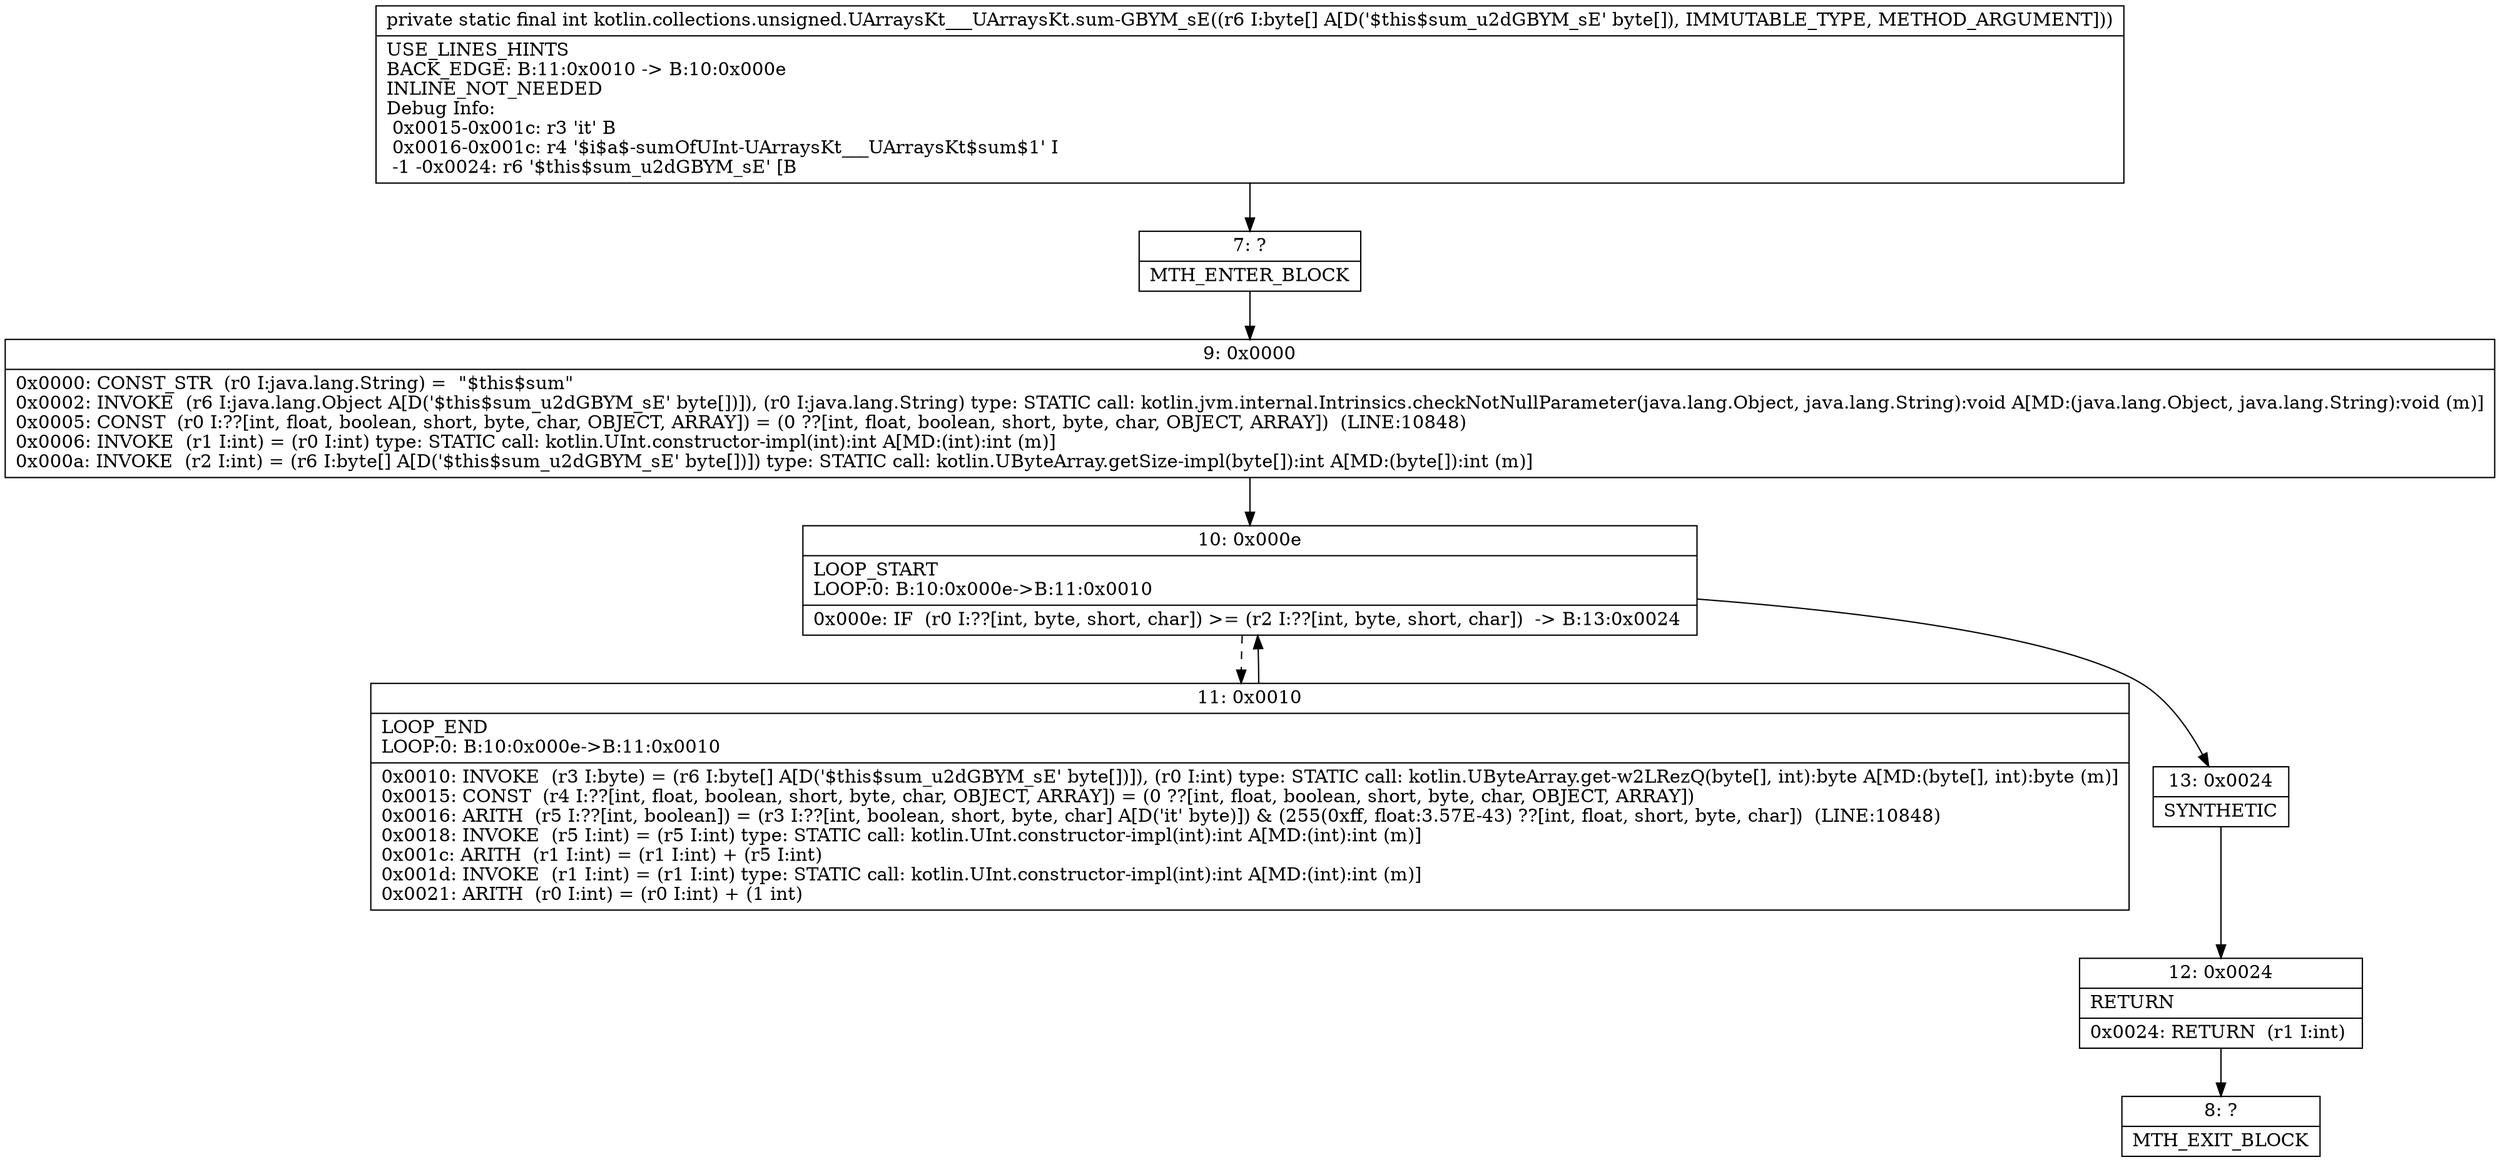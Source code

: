 digraph "CFG forkotlin.collections.unsigned.UArraysKt___UArraysKt.sum\-GBYM_sE([B)I" {
Node_7 [shape=record,label="{7\:\ ?|MTH_ENTER_BLOCK\l}"];
Node_9 [shape=record,label="{9\:\ 0x0000|0x0000: CONST_STR  (r0 I:java.lang.String) =  \"$this$sum\" \l0x0002: INVOKE  (r6 I:java.lang.Object A[D('$this$sum_u2dGBYM_sE' byte[])]), (r0 I:java.lang.String) type: STATIC call: kotlin.jvm.internal.Intrinsics.checkNotNullParameter(java.lang.Object, java.lang.String):void A[MD:(java.lang.Object, java.lang.String):void (m)]\l0x0005: CONST  (r0 I:??[int, float, boolean, short, byte, char, OBJECT, ARRAY]) = (0 ??[int, float, boolean, short, byte, char, OBJECT, ARRAY])  (LINE:10848)\l0x0006: INVOKE  (r1 I:int) = (r0 I:int) type: STATIC call: kotlin.UInt.constructor\-impl(int):int A[MD:(int):int (m)]\l0x000a: INVOKE  (r2 I:int) = (r6 I:byte[] A[D('$this$sum_u2dGBYM_sE' byte[])]) type: STATIC call: kotlin.UByteArray.getSize\-impl(byte[]):int A[MD:(byte[]):int (m)]\l}"];
Node_10 [shape=record,label="{10\:\ 0x000e|LOOP_START\lLOOP:0: B:10:0x000e\-\>B:11:0x0010\l|0x000e: IF  (r0 I:??[int, byte, short, char]) \>= (r2 I:??[int, byte, short, char])  \-\> B:13:0x0024 \l}"];
Node_11 [shape=record,label="{11\:\ 0x0010|LOOP_END\lLOOP:0: B:10:0x000e\-\>B:11:0x0010\l|0x0010: INVOKE  (r3 I:byte) = (r6 I:byte[] A[D('$this$sum_u2dGBYM_sE' byte[])]), (r0 I:int) type: STATIC call: kotlin.UByteArray.get\-w2LRezQ(byte[], int):byte A[MD:(byte[], int):byte (m)]\l0x0015: CONST  (r4 I:??[int, float, boolean, short, byte, char, OBJECT, ARRAY]) = (0 ??[int, float, boolean, short, byte, char, OBJECT, ARRAY]) \l0x0016: ARITH  (r5 I:??[int, boolean]) = (r3 I:??[int, boolean, short, byte, char] A[D('it' byte)]) & (255(0xff, float:3.57E\-43) ??[int, float, short, byte, char])  (LINE:10848)\l0x0018: INVOKE  (r5 I:int) = (r5 I:int) type: STATIC call: kotlin.UInt.constructor\-impl(int):int A[MD:(int):int (m)]\l0x001c: ARITH  (r1 I:int) = (r1 I:int) + (r5 I:int) \l0x001d: INVOKE  (r1 I:int) = (r1 I:int) type: STATIC call: kotlin.UInt.constructor\-impl(int):int A[MD:(int):int (m)]\l0x0021: ARITH  (r0 I:int) = (r0 I:int) + (1 int) \l}"];
Node_13 [shape=record,label="{13\:\ 0x0024|SYNTHETIC\l}"];
Node_12 [shape=record,label="{12\:\ 0x0024|RETURN\l|0x0024: RETURN  (r1 I:int) \l}"];
Node_8 [shape=record,label="{8\:\ ?|MTH_EXIT_BLOCK\l}"];
MethodNode[shape=record,label="{private static final int kotlin.collections.unsigned.UArraysKt___UArraysKt.sum\-GBYM_sE((r6 I:byte[] A[D('$this$sum_u2dGBYM_sE' byte[]), IMMUTABLE_TYPE, METHOD_ARGUMENT]))  | USE_LINES_HINTS\lBACK_EDGE: B:11:0x0010 \-\> B:10:0x000e\lINLINE_NOT_NEEDED\lDebug Info:\l  0x0015\-0x001c: r3 'it' B\l  0x0016\-0x001c: r4 '$i$a$\-sumOfUInt\-UArraysKt___UArraysKt$sum$1' I\l  \-1 \-0x0024: r6 '$this$sum_u2dGBYM_sE' [B\l}"];
MethodNode -> Node_7;Node_7 -> Node_9;
Node_9 -> Node_10;
Node_10 -> Node_11[style=dashed];
Node_10 -> Node_13;
Node_11 -> Node_10;
Node_13 -> Node_12;
Node_12 -> Node_8;
}

